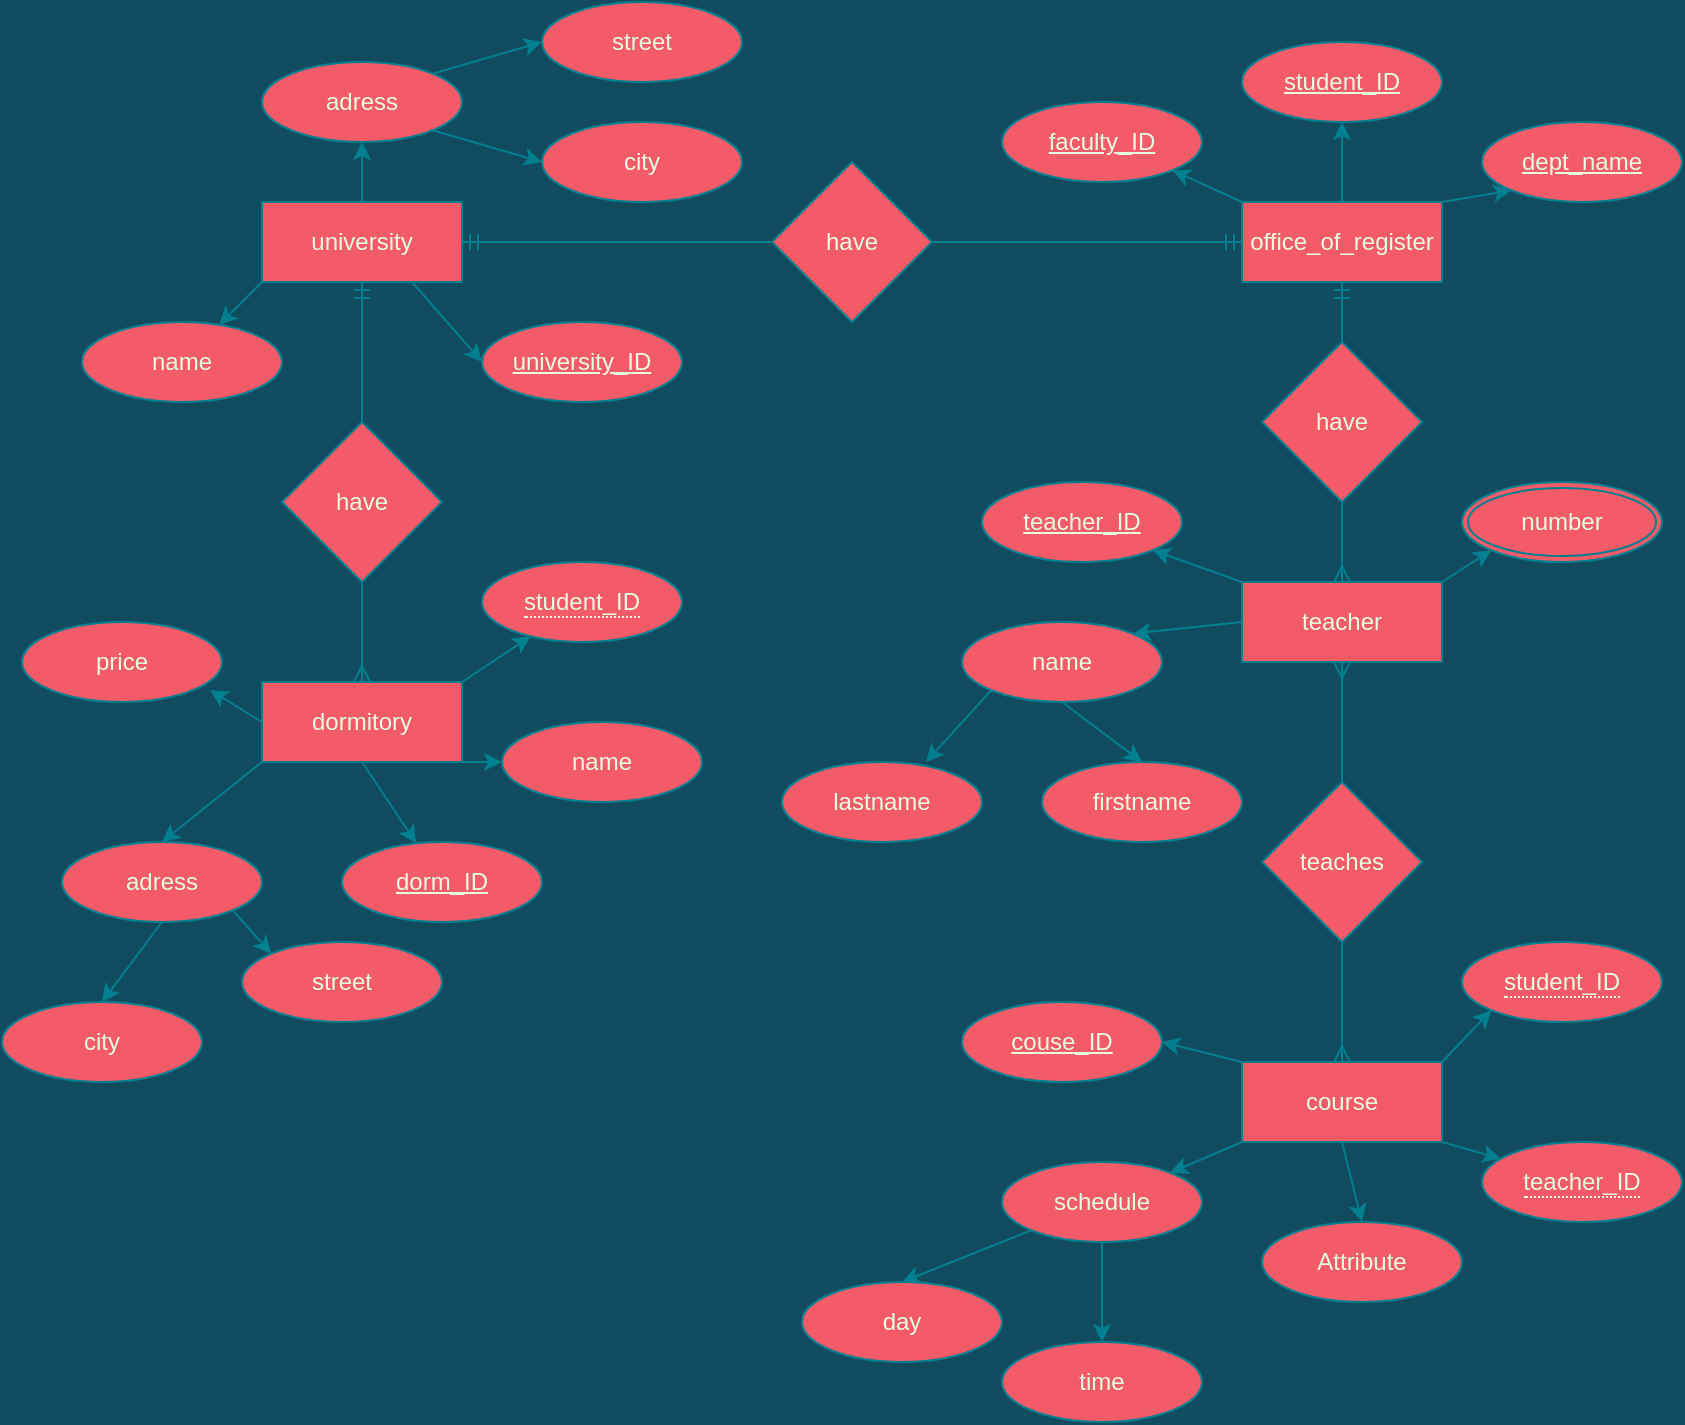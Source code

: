 <mxfile version="15.4.3" type="google"><diagram id="R2lEEEUBdFMjLlhIrx00" name="Page-1"><mxGraphModel dx="828" dy="483" grid="1" gridSize="10" guides="1" tooltips="1" connect="1" arrows="1" fold="1" page="1" pageScale="1" pageWidth="850" pageHeight="1100" background="#114B5F" math="0" shadow="0" extFonts="Permanent Marker^https://fonts.googleapis.com/css?family=Permanent+Marker"><root><mxCell id="0"/><mxCell id="1" parent="0"/><mxCell id="i43CFVeRpQ-6sBmuHQsd-3" style="edgeStyle=orthogonalEdgeStyle;curved=0;rounded=1;sketch=0;orthogonalLoop=1;jettySize=auto;html=1;exitX=0.5;exitY=0;exitDx=0;exitDy=0;entryX=0.5;entryY=1;entryDx=0;entryDy=0;fontColor=#E4FDE1;strokeColor=#028090;fillColor=#F45B69;" edge="1" parent="1" source="i43CFVeRpQ-6sBmuHQsd-1"><mxGeometry relative="1" as="geometry"><mxPoint x="180" y="90" as="targetPoint"/></mxGeometry></mxCell><mxCell id="i43CFVeRpQ-6sBmuHQsd-11" style="rounded=1;sketch=0;orthogonalLoop=1;jettySize=auto;html=1;exitX=0;exitY=1;exitDx=0;exitDy=0;fontColor=#E4FDE1;strokeColor=#028090;fillColor=#F45B69;" edge="1" parent="1" source="i43CFVeRpQ-6sBmuHQsd-1" target="i43CFVeRpQ-6sBmuHQsd-10"><mxGeometry relative="1" as="geometry"/></mxCell><mxCell id="i43CFVeRpQ-6sBmuHQsd-15" style="rounded=1;sketch=0;orthogonalLoop=1;jettySize=auto;html=1;exitX=0.75;exitY=1;exitDx=0;exitDy=0;entryX=0;entryY=0.5;entryDx=0;entryDy=0;fontColor=#E4FDE1;strokeColor=#028090;fillColor=#F45B69;" edge="1" parent="1" source="i43CFVeRpQ-6sBmuHQsd-1" target="i43CFVeRpQ-6sBmuHQsd-12"><mxGeometry relative="1" as="geometry"/></mxCell><mxCell id="i43CFVeRpQ-6sBmuHQsd-1" value="university" style="whiteSpace=wrap;html=1;align=center;fillColor=#F45B69;strokeColor=#028090;fontColor=#E4FDE1;" vertex="1" parent="1"><mxGeometry x="130" y="120" width="100" height="40" as="geometry"/></mxCell><mxCell id="i43CFVeRpQ-6sBmuHQsd-7" style="rounded=1;sketch=0;orthogonalLoop=1;jettySize=auto;html=1;exitX=1;exitY=0;exitDx=0;exitDy=0;entryX=0;entryY=0.5;entryDx=0;entryDy=0;fontColor=#E4FDE1;strokeColor=#028090;fillColor=#F45B69;" edge="1" parent="1" source="i43CFVeRpQ-6sBmuHQsd-4" target="i43CFVeRpQ-6sBmuHQsd-6"><mxGeometry relative="1" as="geometry"/></mxCell><mxCell id="i43CFVeRpQ-6sBmuHQsd-9" style="rounded=1;sketch=0;orthogonalLoop=1;jettySize=auto;html=1;exitX=1;exitY=1;exitDx=0;exitDy=0;entryX=0;entryY=0.5;entryDx=0;entryDy=0;fontColor=#E4FDE1;strokeColor=#028090;fillColor=#F45B69;" edge="1" parent="1" source="i43CFVeRpQ-6sBmuHQsd-4" target="i43CFVeRpQ-6sBmuHQsd-8"><mxGeometry relative="1" as="geometry"/></mxCell><mxCell id="i43CFVeRpQ-6sBmuHQsd-4" value="adress" style="ellipse;whiteSpace=wrap;html=1;align=center;rounded=0;sketch=0;fontColor=#E4FDE1;strokeColor=#028090;fillColor=#F45B69;" vertex="1" parent="1"><mxGeometry x="130" y="50" width="100" height="40" as="geometry"/></mxCell><mxCell id="i43CFVeRpQ-6sBmuHQsd-6" value="street" style="ellipse;whiteSpace=wrap;html=1;align=center;rounded=0;sketch=0;fontColor=#E4FDE1;strokeColor=#028090;fillColor=#F45B69;" vertex="1" parent="1"><mxGeometry x="270" y="20" width="100" height="40" as="geometry"/></mxCell><mxCell id="i43CFVeRpQ-6sBmuHQsd-8" value="city" style="ellipse;whiteSpace=wrap;html=1;align=center;rounded=0;sketch=0;fontColor=#E4FDE1;strokeColor=#028090;fillColor=#F45B69;" vertex="1" parent="1"><mxGeometry x="270" y="80" width="100" height="40" as="geometry"/></mxCell><mxCell id="i43CFVeRpQ-6sBmuHQsd-10" value="name" style="ellipse;whiteSpace=wrap;html=1;align=center;rounded=0;sketch=0;fontColor=#E4FDE1;strokeColor=#028090;fillColor=#F45B69;" vertex="1" parent="1"><mxGeometry x="40" y="180" width="100" height="40" as="geometry"/></mxCell><mxCell id="i43CFVeRpQ-6sBmuHQsd-12" value="university_ID" style="ellipse;whiteSpace=wrap;html=1;align=center;fontStyle=4;rounded=0;sketch=0;fontColor=#E4FDE1;strokeColor=#028090;fillColor=#F45B69;" vertex="1" parent="1"><mxGeometry x="240" y="180" width="100" height="40" as="geometry"/></mxCell><mxCell id="i43CFVeRpQ-6sBmuHQsd-13" value="have" style="rhombus;whiteSpace=wrap;html=1;fontColor=#E4FDE1;strokeColor=#028090;fillColor=#F45B69;" vertex="1" parent="1"><mxGeometry x="385" y="100" width="80" height="80" as="geometry"/></mxCell><mxCell id="i43CFVeRpQ-6sBmuHQsd-16" value="have" style="rhombus;whiteSpace=wrap;html=1;fontColor=#E4FDE1;strokeColor=#028090;fillColor=#F45B69;" vertex="1" parent="1"><mxGeometry x="140" y="230" width="80" height="80" as="geometry"/></mxCell><mxCell id="i43CFVeRpQ-6sBmuHQsd-26" style="edgeStyle=orthogonalEdgeStyle;curved=0;rounded=1;sketch=0;orthogonalLoop=1;jettySize=auto;html=1;exitX=0.5;exitY=0;exitDx=0;exitDy=0;fontColor=#E4FDE1;strokeColor=#028090;fillColor=#F45B69;" edge="1" parent="1" source="i43CFVeRpQ-6sBmuHQsd-20" target="i43CFVeRpQ-6sBmuHQsd-25"><mxGeometry relative="1" as="geometry"/></mxCell><mxCell id="i43CFVeRpQ-6sBmuHQsd-62" style="edgeStyle=none;rounded=1;sketch=0;orthogonalLoop=1;jettySize=auto;html=1;exitX=0;exitY=0;exitDx=0;exitDy=0;entryX=1;entryY=1;entryDx=0;entryDy=0;fontColor=#E4FDE1;strokeColor=#028090;fillColor=#F45B69;" edge="1" parent="1" source="i43CFVeRpQ-6sBmuHQsd-20" target="i43CFVeRpQ-6sBmuHQsd-61"><mxGeometry relative="1" as="geometry"/></mxCell><mxCell id="i43CFVeRpQ-6sBmuHQsd-64" style="edgeStyle=none;rounded=1;sketch=0;orthogonalLoop=1;jettySize=auto;html=1;exitX=1;exitY=0;exitDx=0;exitDy=0;entryX=0;entryY=1;entryDx=0;entryDy=0;fontColor=#E4FDE1;strokeColor=#028090;fillColor=#F45B69;" edge="1" parent="1" source="i43CFVeRpQ-6sBmuHQsd-20" target="i43CFVeRpQ-6sBmuHQsd-63"><mxGeometry relative="1" as="geometry"/></mxCell><mxCell id="i43CFVeRpQ-6sBmuHQsd-20" value="office_of_register" style="whiteSpace=wrap;html=1;align=center;rounded=0;sketch=0;fontColor=#E4FDE1;strokeColor=#028090;fillColor=#F45B69;" vertex="1" parent="1"><mxGeometry x="620" y="120" width="100" height="40" as="geometry"/></mxCell><mxCell id="i43CFVeRpQ-6sBmuHQsd-22" value="" style="edgeStyle=entityRelationEdgeStyle;fontSize=12;html=1;endArrow=ERmandOne;rounded=1;sketch=0;fontColor=#E4FDE1;strokeColor=#028090;fillColor=#F45B69;curved=0;exitX=1;exitY=0.5;exitDx=0;exitDy=0;" edge="1" parent="1" source="i43CFVeRpQ-6sBmuHQsd-13"><mxGeometry width="100" height="100" relative="1" as="geometry"><mxPoint x="520" y="240" as="sourcePoint"/><mxPoint x="620" y="140" as="targetPoint"/></mxGeometry></mxCell><mxCell id="i43CFVeRpQ-6sBmuHQsd-23" value="" style="edgeStyle=entityRelationEdgeStyle;fontSize=12;html=1;endArrow=ERmandOne;rounded=1;sketch=0;fontColor=#E4FDE1;strokeColor=#028090;fillColor=#F45B69;curved=0;entryX=1;entryY=0.5;entryDx=0;entryDy=0;" edge="1" parent="1" target="i43CFVeRpQ-6sBmuHQsd-1"><mxGeometry width="100" height="100" relative="1" as="geometry"><mxPoint x="360" y="140" as="sourcePoint"/><mxPoint x="460" y="230" as="targetPoint"/></mxGeometry></mxCell><mxCell id="i43CFVeRpQ-6sBmuHQsd-25" value="student_ID" style="ellipse;whiteSpace=wrap;html=1;align=center;fontStyle=4;rounded=0;sketch=0;fontColor=#E4FDE1;strokeColor=#028090;fillColor=#F45B69;" vertex="1" parent="1"><mxGeometry x="620" y="40" width="100" height="40" as="geometry"/></mxCell><mxCell id="i43CFVeRpQ-6sBmuHQsd-29" value="have" style="rhombus;whiteSpace=wrap;html=1;rounded=0;fontColor=#E4FDE1;strokeColor=#028090;fillColor=#F45B69;sketch=0;" vertex="1" parent="1"><mxGeometry x="630" y="190" width="80" height="80" as="geometry"/></mxCell><mxCell id="i43CFVeRpQ-6sBmuHQsd-32" value="" style="fontSize=12;html=1;endArrow=ERmandOne;rounded=1;sketch=0;fontColor=#E4FDE1;strokeColor=#028090;fillColor=#F45B69;entryX=0.5;entryY=1;entryDx=0;entryDy=0;" edge="1" parent="1" source="i43CFVeRpQ-6sBmuHQsd-29" target="i43CFVeRpQ-6sBmuHQsd-20"><mxGeometry width="100" height="100" relative="1" as="geometry"><mxPoint x="370" y="300" as="sourcePoint"/><mxPoint x="180" y="210" as="targetPoint"/></mxGeometry></mxCell><mxCell id="i43CFVeRpQ-6sBmuHQsd-33" value="" style="fontSize=12;html=1;endArrow=ERmandOne;rounded=1;sketch=0;fontColor=#E4FDE1;strokeColor=#028090;fillColor=#F45B69;entryX=0.5;entryY=1;entryDx=0;entryDy=0;" edge="1" parent="1" source="i43CFVeRpQ-6sBmuHQsd-16" target="i43CFVeRpQ-6sBmuHQsd-1"><mxGeometry width="100" height="100" relative="1" as="geometry"><mxPoint x="370" y="300" as="sourcePoint"/><mxPoint x="470" y="200" as="targetPoint"/></mxGeometry></mxCell><mxCell id="i43CFVeRpQ-6sBmuHQsd-35" value="" style="fontSize=12;html=1;endArrow=ERmany;rounded=1;sketch=0;fontColor=#E4FDE1;strokeColor=#028090;fillColor=#F45B69;exitX=0.5;exitY=1;exitDx=0;exitDy=0;entryX=0.5;entryY=0;entryDx=0;entryDy=0;" edge="1" parent="1" source="i43CFVeRpQ-6sBmuHQsd-16" target="i43CFVeRpQ-6sBmuHQsd-36"><mxGeometry width="100" height="100" relative="1" as="geometry"><mxPoint x="370" y="400" as="sourcePoint"/><mxPoint x="180" y="410" as="targetPoint"/></mxGeometry></mxCell><mxCell id="i43CFVeRpQ-6sBmuHQsd-38" style="edgeStyle=none;rounded=1;sketch=0;orthogonalLoop=1;jettySize=auto;html=1;exitX=0;exitY=1;exitDx=0;exitDy=0;entryX=0.5;entryY=0;entryDx=0;entryDy=0;fontColor=#E4FDE1;strokeColor=#028090;fillColor=#F45B69;" edge="1" parent="1" source="i43CFVeRpQ-6sBmuHQsd-36" target="i43CFVeRpQ-6sBmuHQsd-37"><mxGeometry relative="1" as="geometry"/></mxCell><mxCell id="i43CFVeRpQ-6sBmuHQsd-50" style="edgeStyle=none;rounded=1;sketch=0;orthogonalLoop=1;jettySize=auto;html=1;exitX=0.5;exitY=1;exitDx=0;exitDy=0;fontColor=#E4FDE1;strokeColor=#028090;fillColor=#F45B69;" edge="1" parent="1" source="i43CFVeRpQ-6sBmuHQsd-36" target="i43CFVeRpQ-6sBmuHQsd-48"><mxGeometry relative="1" as="geometry"/></mxCell><mxCell id="i43CFVeRpQ-6sBmuHQsd-51" style="edgeStyle=none;rounded=1;sketch=0;orthogonalLoop=1;jettySize=auto;html=1;exitX=1;exitY=1;exitDx=0;exitDy=0;entryX=0;entryY=0.5;entryDx=0;entryDy=0;fontColor=#E4FDE1;strokeColor=#028090;fillColor=#F45B69;" edge="1" parent="1" source="i43CFVeRpQ-6sBmuHQsd-36" target="i43CFVeRpQ-6sBmuHQsd-49"><mxGeometry relative="1" as="geometry"/></mxCell><mxCell id="i43CFVeRpQ-6sBmuHQsd-54" style="edgeStyle=none;rounded=1;sketch=0;orthogonalLoop=1;jettySize=auto;html=1;exitX=0;exitY=0.5;exitDx=0;exitDy=0;entryX=0.94;entryY=0.85;entryDx=0;entryDy=0;entryPerimeter=0;fontColor=#E4FDE1;strokeColor=#028090;fillColor=#F45B69;" edge="1" parent="1" source="i43CFVeRpQ-6sBmuHQsd-36" target="i43CFVeRpQ-6sBmuHQsd-53"><mxGeometry relative="1" as="geometry"/></mxCell><mxCell id="i43CFVeRpQ-6sBmuHQsd-59" style="edgeStyle=none;rounded=1;sketch=0;orthogonalLoop=1;jettySize=auto;html=1;exitX=1;exitY=0;exitDx=0;exitDy=0;fontColor=#E4FDE1;strokeColor=#028090;fillColor=#F45B69;" edge="1" parent="1" source="i43CFVeRpQ-6sBmuHQsd-36" target="i43CFVeRpQ-6sBmuHQsd-58"><mxGeometry relative="1" as="geometry"/></mxCell><mxCell id="i43CFVeRpQ-6sBmuHQsd-36" value="dormitory" style="whiteSpace=wrap;html=1;align=center;rounded=0;sketch=0;fontColor=#E4FDE1;strokeColor=#028090;fillColor=#F45B69;" vertex="1" parent="1"><mxGeometry x="130" y="360" width="100" height="40" as="geometry"/></mxCell><mxCell id="i43CFVeRpQ-6sBmuHQsd-43" style="edgeStyle=none;rounded=1;sketch=0;orthogonalLoop=1;jettySize=auto;html=1;exitX=1;exitY=1;exitDx=0;exitDy=0;entryX=0;entryY=0;entryDx=0;entryDy=0;fontColor=#E4FDE1;strokeColor=#028090;fillColor=#F45B69;" edge="1" parent="1" source="i43CFVeRpQ-6sBmuHQsd-37" target="i43CFVeRpQ-6sBmuHQsd-42"><mxGeometry relative="1" as="geometry"/></mxCell><mxCell id="i43CFVeRpQ-6sBmuHQsd-45" style="edgeStyle=none;rounded=1;sketch=0;orthogonalLoop=1;jettySize=auto;html=1;exitX=0.5;exitY=1;exitDx=0;exitDy=0;entryX=0.5;entryY=0;entryDx=0;entryDy=0;fontColor=#E4FDE1;strokeColor=#028090;fillColor=#F45B69;" edge="1" parent="1" source="i43CFVeRpQ-6sBmuHQsd-37" target="i43CFVeRpQ-6sBmuHQsd-44"><mxGeometry relative="1" as="geometry"/></mxCell><mxCell id="i43CFVeRpQ-6sBmuHQsd-37" value="adress" style="ellipse;whiteSpace=wrap;html=1;align=center;rounded=0;sketch=0;fontColor=#E4FDE1;strokeColor=#028090;fillColor=#F45B69;" vertex="1" parent="1"><mxGeometry x="30" y="440" width="100" height="40" as="geometry"/></mxCell><mxCell id="i43CFVeRpQ-6sBmuHQsd-42" value="street" style="ellipse;whiteSpace=wrap;html=1;align=center;rounded=0;sketch=0;fontColor=#E4FDE1;strokeColor=#028090;fillColor=#F45B69;" vertex="1" parent="1"><mxGeometry x="120" y="490" width="100" height="40" as="geometry"/></mxCell><mxCell id="i43CFVeRpQ-6sBmuHQsd-44" value="city" style="ellipse;whiteSpace=wrap;html=1;align=center;rounded=0;sketch=0;fontColor=#E4FDE1;strokeColor=#028090;fillColor=#F45B69;" vertex="1" parent="1"><mxGeometry y="520" width="100" height="40" as="geometry"/></mxCell><mxCell id="i43CFVeRpQ-6sBmuHQsd-48" value="dorm_ID" style="ellipse;whiteSpace=wrap;html=1;align=center;fontStyle=4;rounded=0;sketch=0;fontColor=#E4FDE1;strokeColor=#028090;fillColor=#F45B69;" vertex="1" parent="1"><mxGeometry x="170.004" y="440.001" width="100" height="40" as="geometry"/></mxCell><mxCell id="i43CFVeRpQ-6sBmuHQsd-49" value="name" style="ellipse;whiteSpace=wrap;html=1;align=center;rounded=0;sketch=0;fontColor=#E4FDE1;strokeColor=#028090;fillColor=#F45B69;" vertex="1" parent="1"><mxGeometry x="250" y="380" width="100" height="40" as="geometry"/></mxCell><mxCell id="i43CFVeRpQ-6sBmuHQsd-53" value="price" style="ellipse;whiteSpace=wrap;html=1;align=center;rounded=0;sketch=0;fontColor=#E4FDE1;strokeColor=#028090;fillColor=#F45B69;" vertex="1" parent="1"><mxGeometry x="10" y="330" width="100" height="40" as="geometry"/></mxCell><mxCell id="i43CFVeRpQ-6sBmuHQsd-58" value="&lt;span style=&quot;border-bottom: 1px dotted&quot;&gt;student_ID&lt;/span&gt;" style="ellipse;whiteSpace=wrap;html=1;align=center;rounded=0;sketch=0;fontColor=#E4FDE1;strokeColor=#028090;fillColor=#F45B69;" vertex="1" parent="1"><mxGeometry x="240" y="300" width="100" height="40" as="geometry"/></mxCell><mxCell id="i43CFVeRpQ-6sBmuHQsd-61" value="faculty_ID" style="ellipse;whiteSpace=wrap;html=1;align=center;fontStyle=4;rounded=0;sketch=0;fontColor=#E4FDE1;strokeColor=#028090;fillColor=#F45B69;" vertex="1" parent="1"><mxGeometry x="500" y="70" width="100" height="40" as="geometry"/></mxCell><mxCell id="i43CFVeRpQ-6sBmuHQsd-63" value="dept_name" style="ellipse;whiteSpace=wrap;html=1;align=center;fontStyle=4;rounded=0;sketch=0;fontColor=#E4FDE1;strokeColor=#028090;fillColor=#F45B69;" vertex="1" parent="1"><mxGeometry x="740" y="80" width="100" height="40" as="geometry"/></mxCell><mxCell id="i43CFVeRpQ-6sBmuHQsd-69" style="edgeStyle=none;rounded=1;sketch=0;orthogonalLoop=1;jettySize=auto;html=1;exitX=0;exitY=0;exitDx=0;exitDy=0;entryX=1;entryY=1;entryDx=0;entryDy=0;fontColor=#E4FDE1;strokeColor=#028090;fillColor=#F45B69;" edge="1" parent="1" source="i43CFVeRpQ-6sBmuHQsd-65" target="i43CFVeRpQ-6sBmuHQsd-68"><mxGeometry relative="1" as="geometry"/></mxCell><mxCell id="i43CFVeRpQ-6sBmuHQsd-71" style="edgeStyle=none;rounded=1;sketch=0;orthogonalLoop=1;jettySize=auto;html=1;exitX=1;exitY=0;exitDx=0;exitDy=0;entryX=0;entryY=1;entryDx=0;entryDy=0;fontColor=#E4FDE1;strokeColor=#028090;fillColor=#F45B69;" edge="1" parent="1" source="i43CFVeRpQ-6sBmuHQsd-65" target="i43CFVeRpQ-6sBmuHQsd-70"><mxGeometry relative="1" as="geometry"/></mxCell><mxCell id="i43CFVeRpQ-6sBmuHQsd-81" style="edgeStyle=none;rounded=1;sketch=0;orthogonalLoop=1;jettySize=auto;html=1;exitX=0;exitY=0.5;exitDx=0;exitDy=0;entryX=1;entryY=0;entryDx=0;entryDy=0;fontColor=#E4FDE1;strokeColor=#028090;fillColor=#F45B69;" edge="1" parent="1" source="i43CFVeRpQ-6sBmuHQsd-65" target="i43CFVeRpQ-6sBmuHQsd-72"><mxGeometry relative="1" as="geometry"/></mxCell><mxCell id="i43CFVeRpQ-6sBmuHQsd-65" value="teacher" style="whiteSpace=wrap;html=1;align=center;rounded=0;sketch=0;fontColor=#E4FDE1;strokeColor=#028090;fillColor=#F45B69;" vertex="1" parent="1"><mxGeometry x="620" y="310" width="100" height="40" as="geometry"/></mxCell><mxCell id="i43CFVeRpQ-6sBmuHQsd-66" value="" style="fontSize=12;html=1;endArrow=ERmany;rounded=1;sketch=0;fontColor=#E4FDE1;strokeColor=#028090;fillColor=#F45B69;entryX=0.5;entryY=0;entryDx=0;entryDy=0;exitX=0.5;exitY=1;exitDx=0;exitDy=0;" edge="1" parent="1" source="i43CFVeRpQ-6sBmuHQsd-29" target="i43CFVeRpQ-6sBmuHQsd-65"><mxGeometry width="100" height="100" relative="1" as="geometry"><mxPoint x="480" y="360" as="sourcePoint"/><mxPoint x="580" y="260" as="targetPoint"/></mxGeometry></mxCell><mxCell id="i43CFVeRpQ-6sBmuHQsd-68" value="teacher_ID" style="ellipse;whiteSpace=wrap;html=1;align=center;fontStyle=4;rounded=0;sketch=0;fontColor=#E4FDE1;strokeColor=#028090;fillColor=#F45B69;" vertex="1" parent="1"><mxGeometry x="490" y="260" width="100" height="40" as="geometry"/></mxCell><mxCell id="i43CFVeRpQ-6sBmuHQsd-70" value="number" style="ellipse;shape=doubleEllipse;margin=3;whiteSpace=wrap;html=1;align=center;rounded=0;sketch=0;fontColor=#E4FDE1;strokeColor=#028090;fillColor=#F45B69;" vertex="1" parent="1"><mxGeometry x="730" y="260" width="100" height="40" as="geometry"/></mxCell><mxCell id="i43CFVeRpQ-6sBmuHQsd-78" style="edgeStyle=none;rounded=1;sketch=0;orthogonalLoop=1;jettySize=auto;html=1;exitX=0;exitY=1;exitDx=0;exitDy=0;entryX=0.72;entryY=0;entryDx=0;entryDy=0;entryPerimeter=0;fontColor=#E4FDE1;strokeColor=#028090;fillColor=#F45B69;" edge="1" parent="1" source="i43CFVeRpQ-6sBmuHQsd-72" target="i43CFVeRpQ-6sBmuHQsd-75"><mxGeometry relative="1" as="geometry"/></mxCell><mxCell id="i43CFVeRpQ-6sBmuHQsd-83" style="edgeStyle=none;rounded=1;sketch=0;orthogonalLoop=1;jettySize=auto;html=1;exitX=0.5;exitY=1;exitDx=0;exitDy=0;entryX=0.5;entryY=0;entryDx=0;entryDy=0;fontColor=#E4FDE1;strokeColor=#028090;fillColor=#F45B69;" edge="1" parent="1" source="i43CFVeRpQ-6sBmuHQsd-72" target="i43CFVeRpQ-6sBmuHQsd-76"><mxGeometry relative="1" as="geometry"/></mxCell><mxCell id="i43CFVeRpQ-6sBmuHQsd-72" value="name" style="ellipse;whiteSpace=wrap;html=1;align=center;rounded=0;sketch=0;fontColor=#E4FDE1;strokeColor=#028090;fillColor=#F45B69;" vertex="1" parent="1"><mxGeometry x="480" y="330" width="100" height="40" as="geometry"/></mxCell><mxCell id="i43CFVeRpQ-6sBmuHQsd-75" value="lastname" style="ellipse;whiteSpace=wrap;html=1;align=center;rounded=0;sketch=0;fontColor=#E4FDE1;strokeColor=#028090;fillColor=#F45B69;" vertex="1" parent="1"><mxGeometry x="390" y="400" width="100" height="40" as="geometry"/></mxCell><mxCell id="i43CFVeRpQ-6sBmuHQsd-76" value="firstname" style="ellipse;whiteSpace=wrap;html=1;align=center;rounded=0;sketch=0;fontColor=#E4FDE1;strokeColor=#028090;fillColor=#F45B69;" vertex="1" parent="1"><mxGeometry x="520" y="400" width="100" height="40" as="geometry"/></mxCell><mxCell id="i43CFVeRpQ-6sBmuHQsd-79" value="teaches" style="rhombus;whiteSpace=wrap;html=1;rounded=0;fontColor=#E4FDE1;strokeColor=#028090;fillColor=#F45B69;sketch=0;" vertex="1" parent="1"><mxGeometry x="630" y="410" width="80" height="80" as="geometry"/></mxCell><mxCell id="i43CFVeRpQ-6sBmuHQsd-80" style="edgeStyle=none;rounded=1;sketch=0;orthogonalLoop=1;jettySize=auto;html=1;exitX=1;exitY=0.5;exitDx=0;exitDy=0;fontColor=#E4FDE1;strokeColor=#028090;fillColor=#F45B69;" edge="1" parent="1" source="i43CFVeRpQ-6sBmuHQsd-79" target="i43CFVeRpQ-6sBmuHQsd-79"><mxGeometry relative="1" as="geometry"/></mxCell><mxCell id="i43CFVeRpQ-6sBmuHQsd-84" value="" style="fontSize=12;html=1;endArrow=ERmany;rounded=1;sketch=0;fontColor=#E4FDE1;strokeColor=#028090;fillColor=#F45B69;entryX=0.5;entryY=1;entryDx=0;entryDy=0;exitX=0.5;exitY=0;exitDx=0;exitDy=0;" edge="1" parent="1" source="i43CFVeRpQ-6sBmuHQsd-79" target="i43CFVeRpQ-6sBmuHQsd-65"><mxGeometry width="100" height="100" relative="1" as="geometry"><mxPoint x="460" y="650" as="sourcePoint"/><mxPoint x="560" y="550" as="targetPoint"/></mxGeometry></mxCell><mxCell id="i43CFVeRpQ-6sBmuHQsd-90" style="edgeStyle=none;rounded=1;sketch=0;orthogonalLoop=1;jettySize=auto;html=1;exitX=0;exitY=1;exitDx=0;exitDy=0;fontColor=#E4FDE1;strokeColor=#028090;fillColor=#F45B69;" edge="1" parent="1" source="i43CFVeRpQ-6sBmuHQsd-85" target="i43CFVeRpQ-6sBmuHQsd-89"><mxGeometry relative="1" as="geometry"/></mxCell><mxCell id="i43CFVeRpQ-6sBmuHQsd-97" style="edgeStyle=none;rounded=1;sketch=0;orthogonalLoop=1;jettySize=auto;html=1;exitX=0;exitY=0;exitDx=0;exitDy=0;entryX=1;entryY=0.5;entryDx=0;entryDy=0;fontColor=#E4FDE1;strokeColor=#028090;fillColor=#F45B69;" edge="1" parent="1" source="i43CFVeRpQ-6sBmuHQsd-85" target="i43CFVeRpQ-6sBmuHQsd-96"><mxGeometry relative="1" as="geometry"/></mxCell><mxCell id="i43CFVeRpQ-6sBmuHQsd-98" style="edgeStyle=none;rounded=1;sketch=0;orthogonalLoop=1;jettySize=auto;html=1;exitX=0.5;exitY=1;exitDx=0;exitDy=0;entryX=0.5;entryY=0;entryDx=0;entryDy=0;fontColor=#E4FDE1;strokeColor=#028090;fillColor=#F45B69;" edge="1" parent="1" source="i43CFVeRpQ-6sBmuHQsd-85" target="i43CFVeRpQ-6sBmuHQsd-95"><mxGeometry relative="1" as="geometry"/></mxCell><mxCell id="i43CFVeRpQ-6sBmuHQsd-101" style="edgeStyle=none;rounded=1;sketch=0;orthogonalLoop=1;jettySize=auto;html=1;exitX=1;exitY=0;exitDx=0;exitDy=0;entryX=0;entryY=1;entryDx=0;entryDy=0;fontColor=#E4FDE1;strokeColor=#028090;fillColor=#F45B69;" edge="1" parent="1" source="i43CFVeRpQ-6sBmuHQsd-85" target="i43CFVeRpQ-6sBmuHQsd-100"><mxGeometry relative="1" as="geometry"/></mxCell><mxCell id="i43CFVeRpQ-6sBmuHQsd-103" style="edgeStyle=none;rounded=1;sketch=0;orthogonalLoop=1;jettySize=auto;html=1;exitX=1;exitY=1;exitDx=0;exitDy=0;fontColor=#E4FDE1;strokeColor=#028090;fillColor=#F45B69;" edge="1" parent="1" source="i43CFVeRpQ-6sBmuHQsd-85" target="i43CFVeRpQ-6sBmuHQsd-102"><mxGeometry relative="1" as="geometry"/></mxCell><mxCell id="i43CFVeRpQ-6sBmuHQsd-85" value="course" style="whiteSpace=wrap;html=1;align=center;rounded=0;sketch=0;fontColor=#E4FDE1;strokeColor=#028090;fillColor=#F45B69;" vertex="1" parent="1"><mxGeometry x="620" y="550" width="100" height="40" as="geometry"/></mxCell><mxCell id="i43CFVeRpQ-6sBmuHQsd-86" value="" style="fontSize=12;html=1;endArrow=ERmany;rounded=1;sketch=0;fontColor=#E4FDE1;strokeColor=#028090;fillColor=#F45B69;entryX=0.5;entryY=0;entryDx=0;entryDy=0;exitX=0.5;exitY=1;exitDx=0;exitDy=0;" edge="1" parent="1" source="i43CFVeRpQ-6sBmuHQsd-79" target="i43CFVeRpQ-6sBmuHQsd-85"><mxGeometry width="100" height="100" relative="1" as="geometry"><mxPoint x="440" y="620" as="sourcePoint"/><mxPoint x="540" y="520" as="targetPoint"/></mxGeometry></mxCell><mxCell id="i43CFVeRpQ-6sBmuHQsd-93" style="edgeStyle=none;rounded=1;sketch=0;orthogonalLoop=1;jettySize=auto;html=1;exitX=0;exitY=1;exitDx=0;exitDy=0;entryX=0.5;entryY=0;entryDx=0;entryDy=0;fontColor=#E4FDE1;strokeColor=#028090;fillColor=#F45B69;" edge="1" parent="1" source="i43CFVeRpQ-6sBmuHQsd-89" target="i43CFVeRpQ-6sBmuHQsd-91"><mxGeometry relative="1" as="geometry"/></mxCell><mxCell id="i43CFVeRpQ-6sBmuHQsd-94" style="edgeStyle=none;rounded=1;sketch=0;orthogonalLoop=1;jettySize=auto;html=1;exitX=0.5;exitY=1;exitDx=0;exitDy=0;entryX=0.5;entryY=0;entryDx=0;entryDy=0;fontColor=#E4FDE1;strokeColor=#028090;fillColor=#F45B69;" edge="1" parent="1" source="i43CFVeRpQ-6sBmuHQsd-89" target="i43CFVeRpQ-6sBmuHQsd-92"><mxGeometry relative="1" as="geometry"/></mxCell><mxCell id="i43CFVeRpQ-6sBmuHQsd-89" value="schedule" style="ellipse;whiteSpace=wrap;html=1;align=center;rounded=0;sketch=0;fontColor=#E4FDE1;strokeColor=#028090;fillColor=#F45B69;" vertex="1" parent="1"><mxGeometry x="500" y="600" width="100" height="40" as="geometry"/></mxCell><mxCell id="i43CFVeRpQ-6sBmuHQsd-91" value="day" style="ellipse;whiteSpace=wrap;html=1;align=center;rounded=0;sketch=0;fontColor=#E4FDE1;strokeColor=#028090;fillColor=#F45B69;" vertex="1" parent="1"><mxGeometry x="400" y="660" width="100" height="40" as="geometry"/></mxCell><mxCell id="i43CFVeRpQ-6sBmuHQsd-92" value="time" style="ellipse;whiteSpace=wrap;html=1;align=center;rounded=0;sketch=0;fontColor=#E4FDE1;strokeColor=#028090;fillColor=#F45B69;" vertex="1" parent="1"><mxGeometry x="500" y="690" width="100" height="40" as="geometry"/></mxCell><mxCell id="i43CFVeRpQ-6sBmuHQsd-95" value="Attribute" style="ellipse;whiteSpace=wrap;html=1;align=center;rounded=0;sketch=0;fontColor=#E4FDE1;strokeColor=#028090;fillColor=#F45B69;" vertex="1" parent="1"><mxGeometry x="630" y="630" width="100" height="40" as="geometry"/></mxCell><mxCell id="i43CFVeRpQ-6sBmuHQsd-96" value="couse_ID" style="ellipse;whiteSpace=wrap;html=1;align=center;fontStyle=4;rounded=0;sketch=0;fontColor=#E4FDE1;strokeColor=#028090;fillColor=#F45B69;" vertex="1" parent="1"><mxGeometry x="480" y="520" width="100" height="40" as="geometry"/></mxCell><mxCell id="i43CFVeRpQ-6sBmuHQsd-100" value="&lt;span style=&quot;border-bottom: 1px dotted&quot;&gt;student_ID&lt;/span&gt;" style="ellipse;whiteSpace=wrap;html=1;align=center;rounded=0;sketch=0;fontColor=#E4FDE1;strokeColor=#028090;fillColor=#F45B69;" vertex="1" parent="1"><mxGeometry x="730" y="490" width="100" height="40" as="geometry"/></mxCell><mxCell id="i43CFVeRpQ-6sBmuHQsd-102" value="&lt;span style=&quot;border-bottom: 1px dotted&quot;&gt;teacher_ID&lt;/span&gt;" style="ellipse;whiteSpace=wrap;html=1;align=center;rounded=0;sketch=0;fontColor=#E4FDE1;strokeColor=#028090;fillColor=#F45B69;" vertex="1" parent="1"><mxGeometry x="740" y="590" width="100" height="40" as="geometry"/></mxCell></root></mxGraphModel></diagram></mxfile>